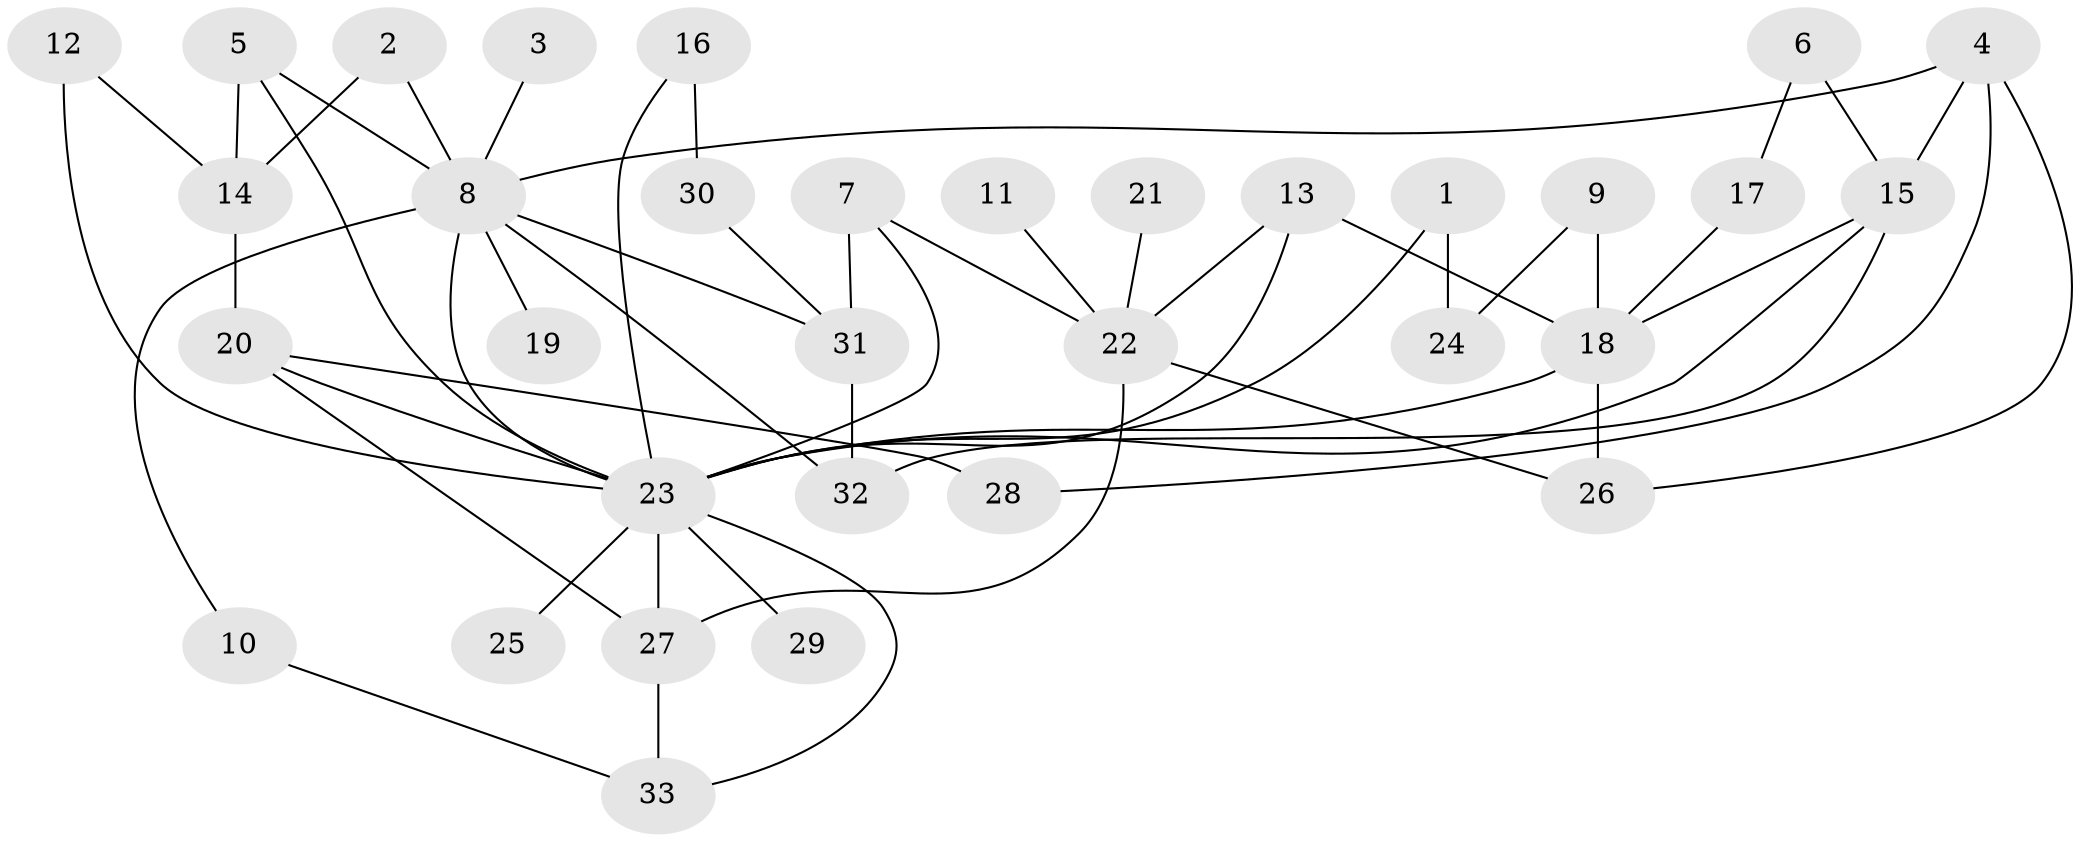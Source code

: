 // original degree distribution, {3: 0.18181818181818182, 18: 0.015151515151515152, 10: 0.015151515151515152, 2: 0.24242424242424243, 5: 0.045454545454545456, 6: 0.015151515151515152, 4: 0.07575757575757576, 1: 0.3787878787878788, 8: 0.030303030303030304}
// Generated by graph-tools (version 1.1) at 2025/01/03/09/25 03:01:41]
// undirected, 33 vertices, 53 edges
graph export_dot {
graph [start="1"]
  node [color=gray90,style=filled];
  1;
  2;
  3;
  4;
  5;
  6;
  7;
  8;
  9;
  10;
  11;
  12;
  13;
  14;
  15;
  16;
  17;
  18;
  19;
  20;
  21;
  22;
  23;
  24;
  25;
  26;
  27;
  28;
  29;
  30;
  31;
  32;
  33;
  1 -- 23 [weight=1.0];
  1 -- 24 [weight=1.0];
  2 -- 8 [weight=1.0];
  2 -- 14 [weight=1.0];
  3 -- 8 [weight=1.0];
  4 -- 8 [weight=1.0];
  4 -- 15 [weight=1.0];
  4 -- 26 [weight=1.0];
  4 -- 28 [weight=1.0];
  5 -- 8 [weight=1.0];
  5 -- 14 [weight=1.0];
  5 -- 23 [weight=1.0];
  6 -- 15 [weight=1.0];
  6 -- 17 [weight=1.0];
  7 -- 22 [weight=1.0];
  7 -- 23 [weight=1.0];
  7 -- 31 [weight=1.0];
  8 -- 10 [weight=1.0];
  8 -- 19 [weight=1.0];
  8 -- 23 [weight=1.0];
  8 -- 31 [weight=1.0];
  8 -- 32 [weight=1.0];
  9 -- 18 [weight=1.0];
  9 -- 24 [weight=1.0];
  10 -- 33 [weight=1.0];
  11 -- 22 [weight=1.0];
  12 -- 14 [weight=1.0];
  12 -- 23 [weight=1.0];
  13 -- 18 [weight=1.0];
  13 -- 22 [weight=1.0];
  13 -- 23 [weight=1.0];
  14 -- 20 [weight=1.0];
  15 -- 18 [weight=1.0];
  15 -- 23 [weight=1.0];
  15 -- 32 [weight=1.0];
  16 -- 23 [weight=1.0];
  16 -- 30 [weight=1.0];
  17 -- 18 [weight=1.0];
  18 -- 23 [weight=1.0];
  18 -- 26 [weight=1.0];
  20 -- 23 [weight=1.0];
  20 -- 27 [weight=1.0];
  20 -- 28 [weight=1.0];
  21 -- 22 [weight=1.0];
  22 -- 26 [weight=1.0];
  22 -- 27 [weight=1.0];
  23 -- 25 [weight=2.0];
  23 -- 27 [weight=2.0];
  23 -- 29 [weight=1.0];
  23 -- 33 [weight=1.0];
  27 -- 33 [weight=1.0];
  30 -- 31 [weight=1.0];
  31 -- 32 [weight=1.0];
}

